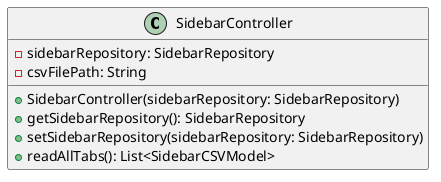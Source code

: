@startuml

  class SidebarController {
    - sidebarRepository: SidebarRepository
    - csvFilePath: String
    + SidebarController(sidebarRepository: SidebarRepository)
    + getSidebarRepository(): SidebarRepository
    + setSidebarRepository(sidebarRepository: SidebarRepository)
    + readAllTabs(): List<SidebarCSVModel>
  }

@enduml

